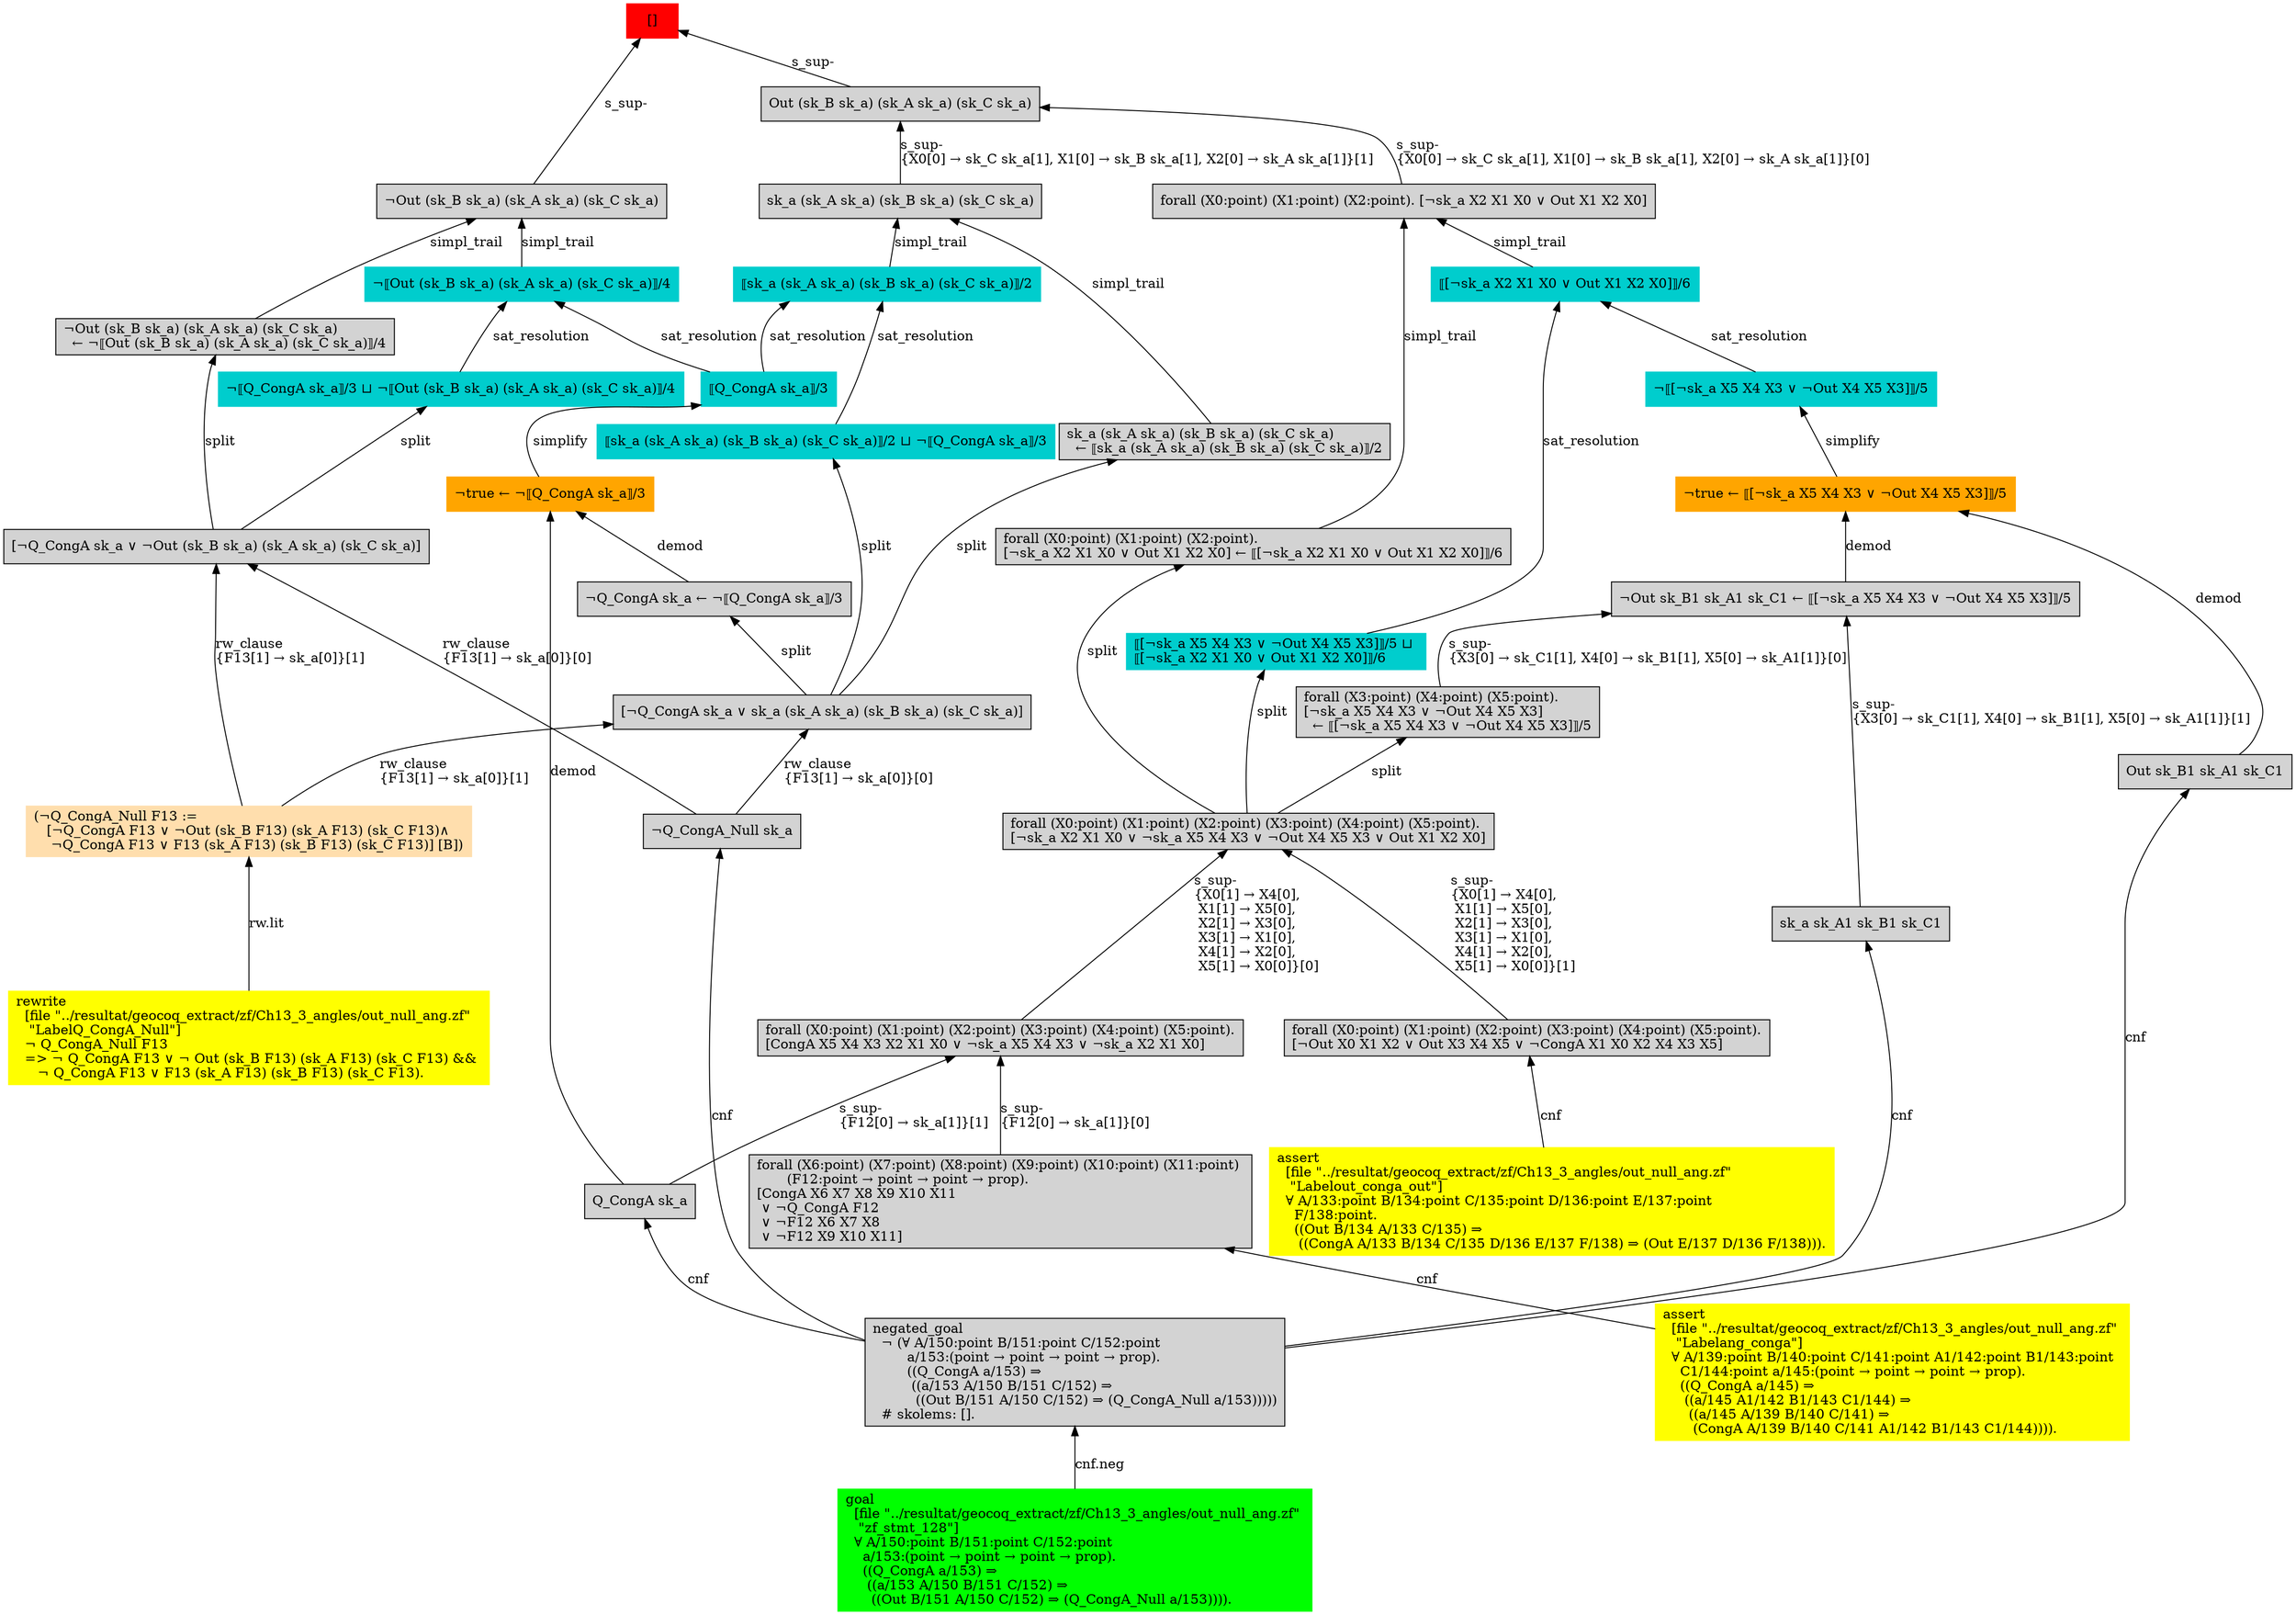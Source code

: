 digraph "unsat_graph" {
  vertex_0 [color=red, label="[]", shape=box, style=filled];
  vertex_0 -> vertex_1 [label="s_sup-\l", dir="back"];
  vertex_1 [shape=box, label="¬Out (sk_B sk_a) (sk_A sk_a) (sk_C sk_a)\l", style=filled];
  vertex_1 -> vertex_2 [label="simpl_trail", dir="back"];
  vertex_2 [color=cyan3, shape=box, label="¬⟦Out (sk_B sk_a) (sk_A sk_a) (sk_C sk_a)⟧/4\l", style=filled];
  vertex_2 -> vertex_3 [label="sat_resolution", dir="back"];
  vertex_3 [color=cyan3, shape=box, label="⟦Q_CongA sk_a⟧/3\l", style=filled];
  vertex_3 -> vertex_4 [label="simplify", dir="back"];
  vertex_4 [color=orange, shape=box, label="¬true ← ¬⟦Q_CongA sk_a⟧/3\l", style=filled];
  vertex_4 -> vertex_5 [label="demod", dir="back"];
  vertex_5 [shape=box, label="Q_CongA sk_a\l", style=filled];
  vertex_5 -> vertex_6 [label="cnf", dir="back"];
  vertex_6 [shape=box, label="negated_goal\l  ¬ (∀ A/150:point B/151:point C/152:point \l        a/153:(point → point → point → prop).\l        ((Q_CongA a/153) ⇒\l         ((a/153 A/150 B/151 C/152) ⇒\l          ((Out B/151 A/150 C/152) ⇒ (Q_CongA_Null a/153)))))\l  # skolems: [].\l", style=filled];
  vertex_6 -> vertex_7 [label="cnf.neg", dir="back"];
  vertex_7 [color=green, shape=box, label="goal\l  [file \"../resultat/geocoq_extract/zf/Ch13_3_angles/out_null_ang.zf\" \l   \"zf_stmt_128\"]\l  ∀ A/150:point B/151:point C/152:point \l    a/153:(point → point → point → prop).\l    ((Q_CongA a/153) ⇒\l     ((a/153 A/150 B/151 C/152) ⇒\l      ((Out B/151 A/150 C/152) ⇒ (Q_CongA_Null a/153)))).\l", style=filled];
  vertex_4 -> vertex_8 [label="demod", dir="back"];
  vertex_8 [shape=box, label="¬Q_CongA sk_a ← ¬⟦Q_CongA sk_a⟧/3\l", style=filled];
  vertex_8 -> vertex_9 [label="split", dir="back"];
  vertex_9 [shape=box, label="[¬Q_CongA sk_a ∨ sk_a (sk_A sk_a) (sk_B sk_a) (sk_C sk_a)]\l", style=filled];
  vertex_9 -> vertex_10 [label="rw_clause\l\{F13[1] → sk_a[0]\}[1]\l", dir="back"];
  vertex_10 [color=navajowhite, shape=box, label="(¬Q_CongA_Null F13 :=\l   [¬Q_CongA F13 ∨ ¬Out (sk_B F13) (sk_A F13) (sk_C F13)∧\l    ¬Q_CongA F13 ∨ F13 (sk_A F13) (sk_B F13) (sk_C F13)] [B])\l", style=filled];
  vertex_10 -> vertex_11 [label="rw.lit", dir="back"];
  vertex_11 [color=yellow, shape=box, label="rewrite\l  [file \"../resultat/geocoq_extract/zf/Ch13_3_angles/out_null_ang.zf\" \l   \"LabelQ_CongA_Null\"]\l  ¬ Q_CongA_Null F13\l  =\> ¬ Q_CongA F13 ∨ ¬ Out (sk_B F13) (sk_A F13) (sk_C F13) && \l     ¬ Q_CongA F13 ∨ F13 (sk_A F13) (sk_B F13) (sk_C F13).\l", style=filled];
  vertex_9 -> vertex_12 [label="rw_clause\l\{F13[1] → sk_a[0]\}[0]\l", dir="back"];
  vertex_12 [shape=box, label="¬Q_CongA_Null sk_a\l", style=filled];
  vertex_12 -> vertex_6 [label="cnf", dir="back"];
  vertex_2 -> vertex_13 [label="sat_resolution", dir="back"];
  vertex_13 [color=cyan3, shape=box, label="¬⟦Q_CongA sk_a⟧/3 ⊔ ¬⟦Out (sk_B sk_a) (sk_A sk_a) (sk_C sk_a)⟧/4\l", style=filled];
  vertex_13 -> vertex_14 [label="split", dir="back"];
  vertex_14 [shape=box, label="[¬Q_CongA sk_a ∨ ¬Out (sk_B sk_a) (sk_A sk_a) (sk_C sk_a)]\l", style=filled];
  vertex_14 -> vertex_10 [label="rw_clause\l\{F13[1] → sk_a[0]\}[1]\l", dir="back"];
  vertex_14 -> vertex_12 [label="rw_clause\l\{F13[1] → sk_a[0]\}[0]\l", dir="back"];
  vertex_1 -> vertex_15 [label="simpl_trail", dir="back"];
  vertex_15 [shape=box, label="¬Out (sk_B sk_a) (sk_A sk_a) (sk_C sk_a)\l  ← ¬⟦Out (sk_B sk_a) (sk_A sk_a) (sk_C sk_a)⟧/4\l", style=filled];
  vertex_15 -> vertex_14 [label="split", dir="back"];
  vertex_0 -> vertex_16 [label="s_sup-\l", dir="back"];
  vertex_16 [shape=box, label="Out (sk_B sk_a) (sk_A sk_a) (sk_C sk_a)\l", style=filled];
  vertex_16 -> vertex_17 [label="s_sup-\l\{X0[0] → sk_C sk_a[1], X1[0] → sk_B sk_a[1], X2[0] → sk_A sk_a[1]\}[0]\l", dir="back"];
  vertex_17 [shape=box, label="forall (X0:point) (X1:point) (X2:point). [¬sk_a X2 X1 X0 ∨ Out X1 X2 X0]\l", style=filled];
  vertex_17 -> vertex_18 [label="simpl_trail", dir="back"];
  vertex_18 [color=cyan3, shape=box, label="⟦[¬sk_a X2 X1 X0 ∨ Out X1 X2 X0]⟧/6\l", style=filled];
  vertex_18 -> vertex_19 [label="sat_resolution", dir="back"];
  vertex_19 [color=cyan3, shape=box, label="¬⟦[¬sk_a X5 X4 X3 ∨ ¬Out X4 X5 X3]⟧/5\l", style=filled];
  vertex_19 -> vertex_20 [label="simplify", dir="back"];
  vertex_20 [color=orange, shape=box, label="¬true ← ⟦[¬sk_a X5 X4 X3 ∨ ¬Out X4 X5 X3]⟧/5\l", style=filled];
  vertex_20 -> vertex_21 [label="demod", dir="back"];
  vertex_21 [shape=box, label="Out sk_B1 sk_A1 sk_C1\l", style=filled];
  vertex_21 -> vertex_6 [label="cnf", dir="back"];
  vertex_20 -> vertex_22 [label="demod", dir="back"];
  vertex_22 [shape=box, label="¬Out sk_B1 sk_A1 sk_C1 ← ⟦[¬sk_a X5 X4 X3 ∨ ¬Out X4 X5 X3]⟧/5\l", style=filled];
  vertex_22 -> vertex_23 [label="s_sup-\l\{X3[0] → sk_C1[1], X4[0] → sk_B1[1], X5[0] → sk_A1[1]\}[0]\l", dir="back"];
  vertex_23 [shape=box, label="forall (X3:point) (X4:point) (X5:point).\l[¬sk_a X5 X4 X3 ∨ ¬Out X4 X5 X3]\l  ← ⟦[¬sk_a X5 X4 X3 ∨ ¬Out X4 X5 X3]⟧/5\l", style=filled];
  vertex_23 -> vertex_24 [label="split", dir="back"];
  vertex_24 [shape=box, label="forall (X0:point) (X1:point) (X2:point) (X3:point) (X4:point) (X5:point).\l[¬sk_a X2 X1 X0 ∨ ¬sk_a X5 X4 X3 ∨ ¬Out X4 X5 X3 ∨ Out X1 X2 X0]\l", style=filled];
  vertex_24 -> vertex_25 [label="s_sup-\l\{X0[1] → X4[0], \l X1[1] → X5[0], \l X2[1] → X3[0], \l X3[1] → X1[0], \l X4[1] → X2[0], \l X5[1] → X0[0]\}[1]\l", dir="back"];
  vertex_25 [shape=box, label="forall (X0:point) (X1:point) (X2:point) (X3:point) (X4:point) (X5:point).\l[¬Out X0 X1 X2 ∨ Out X3 X4 X5 ∨ ¬CongA X1 X0 X2 X4 X3 X5]\l", style=filled];
  vertex_25 -> vertex_26 [label="cnf", dir="back"];
  vertex_26 [color=yellow, shape=box, label="assert\l  [file \"../resultat/geocoq_extract/zf/Ch13_3_angles/out_null_ang.zf\" \l   \"Labelout_conga_out\"]\l  ∀ A/133:point B/134:point C/135:point D/136:point E/137:point \l    F/138:point.\l    ((Out B/134 A/133 C/135) ⇒\l     ((CongA A/133 B/134 C/135 D/136 E/137 F/138) ⇒ (Out E/137 D/136 F/138))).\l", style=filled];
  vertex_24 -> vertex_27 [label="s_sup-\l\{X0[1] → X4[0], \l X1[1] → X5[0], \l X2[1] → X3[0], \l X3[1] → X1[0], \l X4[1] → X2[0], \l X5[1] → X0[0]\}[0]\l", dir="back"];
  vertex_27 [shape=box, label="forall (X0:point) (X1:point) (X2:point) (X3:point) (X4:point) (X5:point).\l[CongA X5 X4 X3 X2 X1 X0 ∨ ¬sk_a X5 X4 X3 ∨ ¬sk_a X2 X1 X0]\l", style=filled];
  vertex_27 -> vertex_28 [label="s_sup-\l\{F12[0] → sk_a[1]\}[0]\l", dir="back"];
  vertex_28 [shape=box, label="forall (X6:point) (X7:point) (X8:point) (X9:point) (X10:point) (X11:point) \l       (F12:point → point → point → prop).\l[CongA X6 X7 X8 X9 X10 X11\l ∨ ¬Q_CongA F12\l ∨ ¬F12 X6 X7 X8\l ∨ ¬F12 X9 X10 X11]\l", style=filled];
  vertex_28 -> vertex_29 [label="cnf", dir="back"];
  vertex_29 [color=yellow, shape=box, label="assert\l  [file \"../resultat/geocoq_extract/zf/Ch13_3_angles/out_null_ang.zf\" \l   \"Labelang_conga\"]\l  ∀ A/139:point B/140:point C/141:point A1/142:point B1/143:point \l    C1/144:point a/145:(point → point → point → prop).\l    ((Q_CongA a/145) ⇒\l     ((a/145 A1/142 B1/143 C1/144) ⇒\l      ((a/145 A/139 B/140 C/141) ⇒\l       (CongA A/139 B/140 C/141 A1/142 B1/143 C1/144)))).\l", style=filled];
  vertex_27 -> vertex_5 [label="s_sup-\l\{F12[0] → sk_a[1]\}[1]\l", dir="back"];
  vertex_22 -> vertex_30 [label="s_sup-\l\{X3[0] → sk_C1[1], X4[0] → sk_B1[1], X5[0] → sk_A1[1]\}[1]\l", dir="back"];
  vertex_30 [shape=box, label="sk_a sk_A1 sk_B1 sk_C1\l", style=filled];
  vertex_30 -> vertex_6 [label="cnf", dir="back"];
  vertex_18 -> vertex_31 [label="sat_resolution", dir="back"];
  vertex_31 [color=cyan3, shape=box, label="⟦[¬sk_a X5 X4 X3 ∨ ¬Out X4 X5 X3]⟧/5 ⊔ \l⟦[¬sk_a X2 X1 X0 ∨ Out X1 X2 X0]⟧/6\l", style=filled];
  vertex_31 -> vertex_24 [label="split", dir="back"];
  vertex_17 -> vertex_32 [label="simpl_trail", dir="back"];
  vertex_32 [shape=box, label="forall (X0:point) (X1:point) (X2:point).\l[¬sk_a X2 X1 X0 ∨ Out X1 X2 X0] ← ⟦[¬sk_a X2 X1 X0 ∨ Out X1 X2 X0]⟧/6\l", style=filled];
  vertex_32 -> vertex_24 [label="split", dir="back"];
  vertex_16 -> vertex_33 [label="s_sup-\l\{X0[0] → sk_C sk_a[1], X1[0] → sk_B sk_a[1], X2[0] → sk_A sk_a[1]\}[1]\l", dir="back"];
  vertex_33 [shape=box, label="sk_a (sk_A sk_a) (sk_B sk_a) (sk_C sk_a)\l", style=filled];
  vertex_33 -> vertex_34 [label="simpl_trail", dir="back"];
  vertex_34 [color=cyan3, shape=box, label="⟦sk_a (sk_A sk_a) (sk_B sk_a) (sk_C sk_a)⟧/2\l", style=filled];
  vertex_34 -> vertex_3 [label="sat_resolution", dir="back"];
  vertex_34 -> vertex_35 [label="sat_resolution", dir="back"];
  vertex_35 [color=cyan3, shape=box, label="⟦sk_a (sk_A sk_a) (sk_B sk_a) (sk_C sk_a)⟧/2 ⊔ ¬⟦Q_CongA sk_a⟧/3\l", style=filled];
  vertex_35 -> vertex_9 [label="split", dir="back"];
  vertex_33 -> vertex_36 [label="simpl_trail", dir="back"];
  vertex_36 [shape=box, label="sk_a (sk_A sk_a) (sk_B sk_a) (sk_C sk_a)\l  ← ⟦sk_a (sk_A sk_a) (sk_B sk_a) (sk_C sk_a)⟧/2\l", style=filled];
  vertex_36 -> vertex_9 [label="split", dir="back"];
  }


